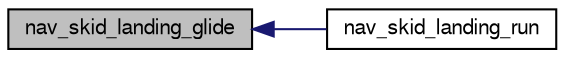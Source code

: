 digraph "nav_skid_landing_glide"
{
  edge [fontname="FreeSans",fontsize="10",labelfontname="FreeSans",labelfontsize="10"];
  node [fontname="FreeSans",fontsize="10",shape=record];
  rankdir="LR";
  Node1 [label="nav_skid_landing_glide",height=0.2,width=0.4,color="black", fillcolor="grey75", style="filled", fontcolor="black"];
  Node1 -> Node2 [dir="back",color="midnightblue",fontsize="10",style="solid",fontname="FreeSans"];
  Node2 [label="nav_skid_landing_run",height=0.2,width=0.4,color="black", fillcolor="white", style="filled",URL="$nav__skid__landing_8h.html#a1da9c6326a3875826fe10de3b880f04c"];
}

